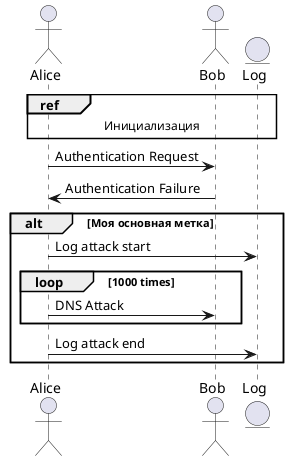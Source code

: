@startuml

actor Alice
actor Bob
entity Log

ref over Alice, Bob, Log
Инициализация
end ref

Alice -> Bob: Authentication Request
Bob -> Alice: Authentication Failure

alt Моя основная метка
    Alice -> Log : Log attack start
    loop 1000 times
        Alice -> Bob: DNS Attack
    end
    Alice -> Log : Log attack end
end
@enduml
